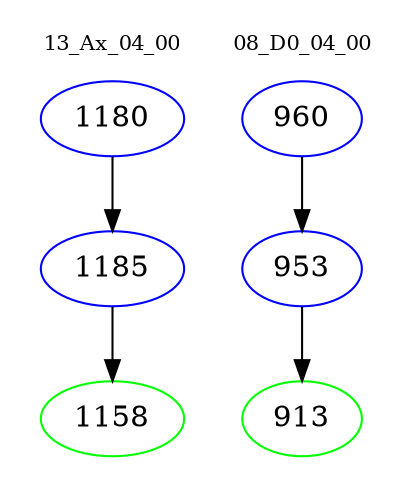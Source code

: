 digraph{
subgraph cluster_0 {
color = white
label = "13_Ax_04_00";
fontsize=10;
T0_1180 [label="1180", color="blue"]
T0_1180 -> T0_1185 [color="black"]
T0_1185 [label="1185", color="blue"]
T0_1185 -> T0_1158 [color="black"]
T0_1158 [label="1158", color="green"]
}
subgraph cluster_1 {
color = white
label = "08_D0_04_00";
fontsize=10;
T1_960 [label="960", color="blue"]
T1_960 -> T1_953 [color="black"]
T1_953 [label="953", color="blue"]
T1_953 -> T1_913 [color="black"]
T1_913 [label="913", color="green"]
}
}
